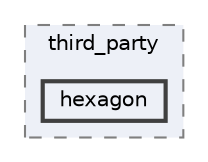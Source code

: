 digraph "Arduino/GetStartedWithMachineLearningOnArduino/tflite-micro-main/third_party/hexagon"
{
 // LATEX_PDF_SIZE
  bgcolor="transparent";
  edge [fontname=Helvetica,fontsize=10,labelfontname=Helvetica,labelfontsize=10];
  node [fontname=Helvetica,fontsize=10,shape=box,height=0.2,width=0.4];
  compound=true
  subgraph clusterdir_3c5f7e19c31f80b6059c78be1b068b6e {
    graph [ bgcolor="#edf0f7", pencolor="grey50", label="third_party", fontname=Helvetica,fontsize=10 style="filled,dashed", URL="dir_3c5f7e19c31f80b6059c78be1b068b6e.html",tooltip=""]
  dir_d1c5f080e83fb0c8ee5f6f747d0ecb07 [label="hexagon", fillcolor="#edf0f7", color="grey25", style="filled,bold", URL="dir_d1c5f080e83fb0c8ee5f6f747d0ecb07.html",tooltip=""];
  }
}
